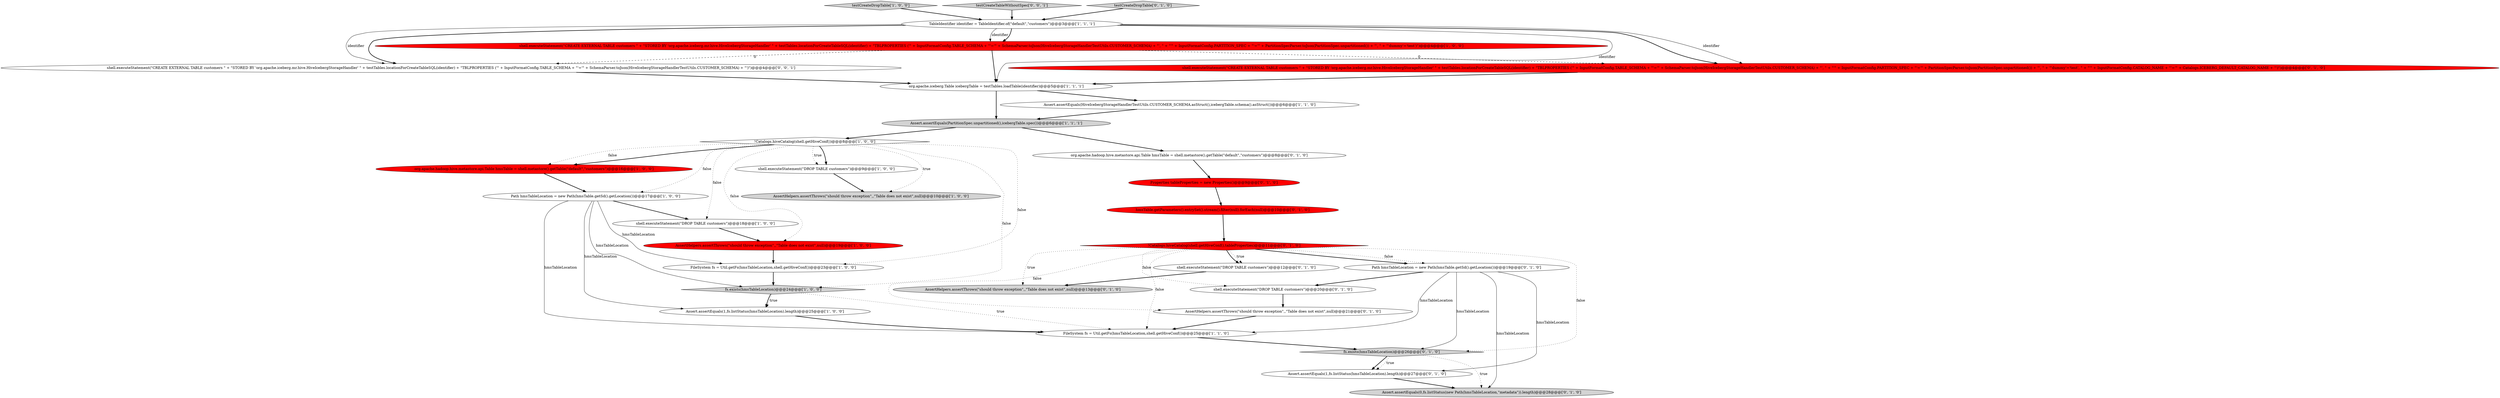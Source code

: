 digraph {
7 [style = filled, label = "org.apache.hadoop.hive.metastore.api.Table hmsTable = shell.metastore().getTable(\"default\",\"customers\")@@@16@@@['1', '0', '0']", fillcolor = red, shape = ellipse image = "AAA1AAABBB1BBB"];
20 [style = filled, label = "Path hmsTableLocation = new Path(hmsTable.getSd().getLocation())@@@19@@@['0', '1', '0']", fillcolor = white, shape = ellipse image = "AAA0AAABBB2BBB"];
10 [style = filled, label = "FileSystem fs = Util.getFs(hmsTableLocation,shell.getHiveConf())@@@25@@@['1', '1', '0']", fillcolor = white, shape = ellipse image = "AAA0AAABBB1BBB"];
13 [style = filled, label = "Assert.assertEquals(1,fs.listStatus(hmsTableLocation).length)@@@25@@@['1', '0', '0']", fillcolor = white, shape = ellipse image = "AAA0AAABBB1BBB"];
2 [style = filled, label = "org.apache.iceberg.Table icebergTable = testTables.loadTable(identifier)@@@5@@@['1', '1', '1']", fillcolor = white, shape = ellipse image = "AAA0AAABBB1BBB"];
28 [style = filled, label = "Assert.assertEquals(1,fs.listStatus(hmsTableLocation).length)@@@27@@@['0', '1', '0']", fillcolor = white, shape = ellipse image = "AAA0AAABBB2BBB"];
11 [style = filled, label = "testCreateDropTable['1', '0', '0']", fillcolor = lightgray, shape = diamond image = "AAA0AAABBB1BBB"];
4 [style = filled, label = "shell.executeStatement(\"DROP TABLE customers\")@@@18@@@['1', '0', '0']", fillcolor = white, shape = ellipse image = "AAA0AAABBB1BBB"];
21 [style = filled, label = "shell.executeStatement(\"DROP TABLE customers\")@@@20@@@['0', '1', '0']", fillcolor = white, shape = ellipse image = "AAA0AAABBB2BBB"];
5 [style = filled, label = "FileSystem fs = Util.getFs(hmsTableLocation,shell.getHiveConf())@@@23@@@['1', '0', '0']", fillcolor = white, shape = ellipse image = "AAA0AAABBB1BBB"];
14 [style = filled, label = "shell.executeStatement(\"CREATE EXTERNAL TABLE customers \" + \"STORED BY 'org.apache.iceberg.mr.hive.HiveIcebergStorageHandler' \" + testTables.locationForCreateTableSQL(identifier) + \"TBLPROPERTIES ('\" + InputFormatConfig.TABLE_SCHEMA + \"'='\" + SchemaParser.toJson(HiveIcebergStorageHandlerTestUtils.CUSTOMER_SCHEMA) + \"', \" + \"'\" + InputFormatConfig.PARTITION_SPEC + \"'='\" + PartitionSpecParser.toJson(PartitionSpec.unpartitioned()) + \"', \" + \"'dummy'='test')\")@@@4@@@['1', '0', '0']", fillcolor = red, shape = ellipse image = "AAA1AAABBB1BBB"];
27 [style = filled, label = "Properties tableProperties = new Properties()@@@9@@@['0', '1', '0']", fillcolor = red, shape = ellipse image = "AAA1AAABBB2BBB"];
15 [style = filled, label = "Assert.assertEquals(PartitionSpec.unpartitioned(),icebergTable.spec())@@@6@@@['1', '1', '1']", fillcolor = lightgray, shape = ellipse image = "AAA0AAABBB1BBB"];
23 [style = filled, label = "AssertHelpers.assertThrows(\"should throw exception\",,\"Table does not exist\",null)@@@21@@@['0', '1', '0']", fillcolor = white, shape = ellipse image = "AAA0AAABBB2BBB"];
19 [style = filled, label = "shell.executeStatement(\"DROP TABLE customers\")@@@12@@@['0', '1', '0']", fillcolor = white, shape = ellipse image = "AAA0AAABBB2BBB"];
8 [style = filled, label = "AssertHelpers.assertThrows(\"should throw exception\",,\"Table does not exist\",null)@@@19@@@['1', '0', '0']", fillcolor = red, shape = ellipse image = "AAA1AAABBB1BBB"];
30 [style = filled, label = "org.apache.hadoop.hive.metastore.api.Table hmsTable = shell.metastore().getTable(\"default\",\"customers\")@@@8@@@['0', '1', '0']", fillcolor = white, shape = ellipse image = "AAA0AAABBB2BBB"];
17 [style = filled, label = "fs.exists(hmsTableLocation)@@@26@@@['0', '1', '0']", fillcolor = lightgray, shape = diamond image = "AAA0AAABBB2BBB"];
9 [style = filled, label = "Path hmsTableLocation = new Path(hmsTable.getSd().getLocation())@@@17@@@['1', '0', '0']", fillcolor = white, shape = ellipse image = "AAA0AAABBB1BBB"];
6 [style = filled, label = "shell.executeStatement(\"DROP TABLE customers\")@@@9@@@['1', '0', '0']", fillcolor = white, shape = ellipse image = "AAA0AAABBB1BBB"];
32 [style = filled, label = "shell.executeStatement(\"CREATE EXTERNAL TABLE customers \" + \"STORED BY 'org.apache.iceberg.mr.hive.HiveIcebergStorageHandler' \" + testTables.locationForCreateTableSQL(identifier) + \"TBLPROPERTIES ('\" + InputFormatConfig.TABLE_SCHEMA + \"'='\" + SchemaParser.toJson(HiveIcebergStorageHandlerTestUtils.CUSTOMER_SCHEMA) + \"')\")@@@4@@@['0', '0', '1']", fillcolor = white, shape = ellipse image = "AAA0AAABBB3BBB"];
1 [style = filled, label = "TableIdentifier identifier = TableIdentifier.of(\"default\",\"customers\")@@@3@@@['1', '1', '1']", fillcolor = white, shape = ellipse image = "AAA0AAABBB1BBB"];
12 [style = filled, label = "AssertHelpers.assertThrows(\"should throw exception\",,\"Table does not exist\",null)@@@10@@@['1', '0', '0']", fillcolor = lightgray, shape = ellipse image = "AAA0AAABBB1BBB"];
3 [style = filled, label = "Assert.assertEquals(HiveIcebergStorageHandlerTestUtils.CUSTOMER_SCHEMA.asStruct(),icebergTable.schema().asStruct())@@@6@@@['1', '1', '0']", fillcolor = white, shape = ellipse image = "AAA0AAABBB1BBB"];
16 [style = filled, label = "fs.exists(hmsTableLocation)@@@24@@@['1', '0', '0']", fillcolor = lightgray, shape = diamond image = "AAA0AAABBB1BBB"];
24 [style = filled, label = "shell.executeStatement(\"CREATE EXTERNAL TABLE customers \" + \"STORED BY 'org.apache.iceberg.mr.hive.HiveIcebergStorageHandler' \" + testTables.locationForCreateTableSQL(identifier) + \"TBLPROPERTIES ('\" + InputFormatConfig.TABLE_SCHEMA + \"'='\" + SchemaParser.toJson(HiveIcebergStorageHandlerTestUtils.CUSTOMER_SCHEMA) + \"', \" + \"'\" + InputFormatConfig.PARTITION_SPEC + \"'='\" + PartitionSpecParser.toJson(PartitionSpec.unpartitioned()) + \"', \" + \"'dummy'='test', \" + \"'\" + InputFormatConfig.CATALOG_NAME + \"'='\" + Catalogs.ICEBERG_DEFAULT_CATALOG_NAME + \"')\")@@@4@@@['0', '1', '0']", fillcolor = red, shape = ellipse image = "AAA1AAABBB2BBB"];
18 [style = filled, label = "Assert.assertEquals(0,fs.listStatus(new Path(hmsTableLocation,\"metadata\")).length)@@@28@@@['0', '1', '0']", fillcolor = lightgray, shape = ellipse image = "AAA0AAABBB2BBB"];
31 [style = filled, label = "testCreateTableWithoutSpec['0', '0', '1']", fillcolor = lightgray, shape = diamond image = "AAA0AAABBB3BBB"];
22 [style = filled, label = "testCreateDropTable['0', '1', '0']", fillcolor = lightgray, shape = diamond image = "AAA0AAABBB2BBB"];
25 [style = filled, label = "!Catalogs.hiveCatalog(shell.getHiveConf(),tableProperties)@@@11@@@['0', '1', '0']", fillcolor = red, shape = diamond image = "AAA1AAABBB2BBB"];
0 [style = filled, label = "!Catalogs.hiveCatalog(shell.getHiveConf())@@@8@@@['1', '0', '0']", fillcolor = white, shape = diamond image = "AAA0AAABBB1BBB"];
26 [style = filled, label = "hmsTable.getParameters().entrySet().stream().filter(null).forEach(null)@@@10@@@['0', '1', '0']", fillcolor = red, shape = ellipse image = "AAA1AAABBB2BBB"];
29 [style = filled, label = "AssertHelpers.assertThrows(\"should throw exception\",,\"Table does not exist\",null)@@@13@@@['0', '1', '0']", fillcolor = lightgray, shape = ellipse image = "AAA0AAABBB2BBB"];
14->24 [style = dashed, label="0"];
13->10 [style = bold, label=""];
1->14 [style = solid, label="identifier"];
9->13 [style = solid, label="hmsTableLocation"];
16->13 [style = bold, label=""];
0->12 [style = dotted, label="true"];
20->28 [style = solid, label="hmsTableLocation"];
28->18 [style = bold, label=""];
24->2 [style = bold, label=""];
0->8 [style = dotted, label="false"];
16->13 [style = dotted, label="true"];
17->18 [style = dotted, label="true"];
0->6 [style = bold, label=""];
11->1 [style = bold, label=""];
9->5 [style = solid, label="hmsTableLocation"];
19->29 [style = bold, label=""];
2->3 [style = bold, label=""];
9->4 [style = bold, label=""];
26->25 [style = bold, label=""];
30->27 [style = bold, label=""];
0->4 [style = dotted, label="false"];
10->17 [style = bold, label=""];
3->15 [style = bold, label=""];
15->30 [style = bold, label=""];
31->1 [style = bold, label=""];
25->10 [style = dotted, label="false"];
25->29 [style = dotted, label="true"];
0->6 [style = dotted, label="true"];
9->16 [style = solid, label="hmsTableLocation"];
9->10 [style = solid, label="hmsTableLocation"];
32->2 [style = bold, label=""];
16->10 [style = dotted, label="true"];
0->7 [style = bold, label=""];
20->21 [style = bold, label=""];
5->16 [style = bold, label=""];
7->9 [style = bold, label=""];
0->9 [style = dotted, label="false"];
25->20 [style = dotted, label="false"];
0->16 [style = dotted, label="false"];
25->20 [style = bold, label=""];
20->18 [style = solid, label="hmsTableLocation"];
17->28 [style = bold, label=""];
25->21 [style = dotted, label="false"];
25->17 [style = dotted, label="false"];
14->32 [style = dashed, label="0"];
8->5 [style = bold, label=""];
1->32 [style = solid, label="identifier"];
20->17 [style = solid, label="hmsTableLocation"];
1->24 [style = bold, label=""];
1->2 [style = solid, label="identifier"];
0->7 [style = dotted, label="false"];
15->0 [style = bold, label=""];
20->10 [style = solid, label="hmsTableLocation"];
2->15 [style = bold, label=""];
25->19 [style = bold, label=""];
17->28 [style = dotted, label="true"];
23->10 [style = bold, label=""];
1->24 [style = solid, label="identifier"];
1->32 [style = bold, label=""];
0->5 [style = dotted, label="false"];
4->8 [style = bold, label=""];
1->14 [style = bold, label=""];
14->2 [style = bold, label=""];
22->1 [style = bold, label=""];
25->23 [style = dotted, label="false"];
25->19 [style = dotted, label="true"];
21->23 [style = bold, label=""];
27->26 [style = bold, label=""];
6->12 [style = bold, label=""];
}
